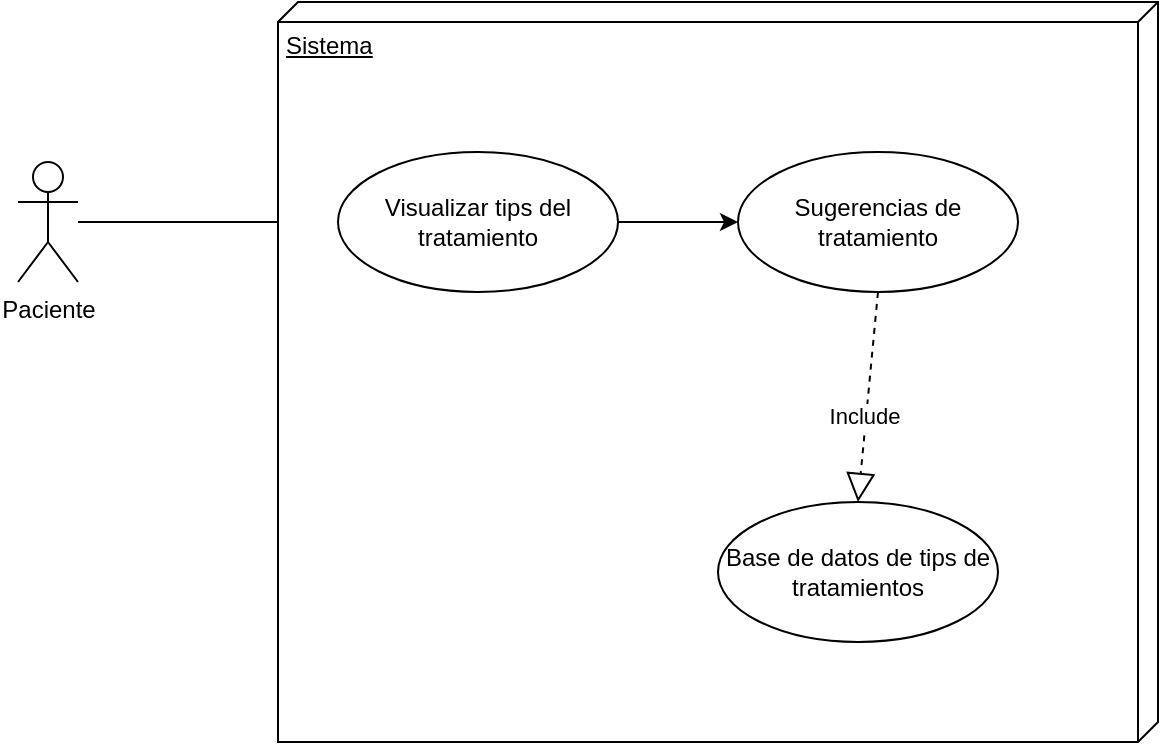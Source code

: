 <mxfile version="21.6.8" type="device">
  <diagram name="Página-1" id="g1YZ-YrXjUiv6NULl63z">
    <mxGraphModel dx="1418" dy="827" grid="1" gridSize="10" guides="1" tooltips="1" connect="1" arrows="1" fold="1" page="1" pageScale="1" pageWidth="827" pageHeight="1169" math="0" shadow="0">
      <root>
        <mxCell id="0" />
        <mxCell id="1" parent="0" />
        <mxCell id="VEujMByCTWzzciiKIYF3-5" style="edgeStyle=orthogonalEdgeStyle;rounded=0;orthogonalLoop=1;jettySize=auto;html=1;entryX=0;entryY=0.5;entryDx=0;entryDy=0;" parent="1" source="VEujMByCTWzzciiKIYF3-1" target="VEujMByCTWzzciiKIYF3-3" edge="1">
          <mxGeometry relative="1" as="geometry" />
        </mxCell>
        <mxCell id="VEujMByCTWzzciiKIYF3-1" value="Paciente&lt;br&gt;" style="shape=umlActor;verticalLabelPosition=bottom;verticalAlign=top;html=1;" parent="1" vertex="1">
          <mxGeometry x="70" y="680" width="30" height="60" as="geometry" />
        </mxCell>
        <mxCell id="VEujMByCTWzzciiKIYF3-2" value="Sistema" style="verticalAlign=top;align=left;spacingTop=8;spacingLeft=2;spacingRight=12;shape=cube;size=10;direction=south;fontStyle=4;html=1;whiteSpace=wrap;" parent="1" vertex="1">
          <mxGeometry x="200" y="600" width="440" height="370" as="geometry" />
        </mxCell>
        <mxCell id="VEujMByCTWzzciiKIYF3-7" style="edgeStyle=orthogonalEdgeStyle;rounded=0;orthogonalLoop=1;jettySize=auto;html=1;entryX=0;entryY=0.5;entryDx=0;entryDy=0;" parent="1" source="VEujMByCTWzzciiKIYF3-3" target="VEujMByCTWzzciiKIYF3-6" edge="1">
          <mxGeometry relative="1" as="geometry" />
        </mxCell>
        <mxCell id="VEujMByCTWzzciiKIYF3-3" value="Visualizar tips del tratamiento" style="ellipse;whiteSpace=wrap;html=1;" parent="1" vertex="1">
          <mxGeometry x="230" y="675" width="140" height="70" as="geometry" />
        </mxCell>
        <mxCell id="VEujMByCTWzzciiKIYF3-6" value="Sugerencias de tratamiento" style="ellipse;whiteSpace=wrap;html=1;" parent="1" vertex="1">
          <mxGeometry x="430" y="675" width="140" height="70" as="geometry" />
        </mxCell>
        <mxCell id="VEujMByCTWzzciiKIYF3-8" value="" style="endArrow=block;dashed=1;endFill=0;endSize=12;html=1;rounded=0;exitX=0.5;exitY=1;exitDx=0;exitDy=0;entryX=0.5;entryY=0;entryDx=0;entryDy=0;" parent="1" source="VEujMByCTWzzciiKIYF3-6" target="VEujMByCTWzzciiKIYF3-9" edge="1">
          <mxGeometry width="160" relative="1" as="geometry">
            <mxPoint x="480" y="860" as="sourcePoint" />
            <mxPoint x="640" y="860" as="targetPoint" />
          </mxGeometry>
        </mxCell>
        <mxCell id="VEujMByCTWzzciiKIYF3-10" value="Include" style="edgeLabel;html=1;align=center;verticalAlign=middle;resizable=0;points=[];" parent="VEujMByCTWzzciiKIYF3-8" vertex="1" connectable="0">
          <mxGeometry x="0.182" y="-1" relative="1" as="geometry">
            <mxPoint as="offset" />
          </mxGeometry>
        </mxCell>
        <mxCell id="VEujMByCTWzzciiKIYF3-9" value="Base de datos de tips de tratamientos" style="ellipse;whiteSpace=wrap;html=1;" parent="1" vertex="1">
          <mxGeometry x="420" y="850" width="140" height="70" as="geometry" />
        </mxCell>
      </root>
    </mxGraphModel>
  </diagram>
</mxfile>
